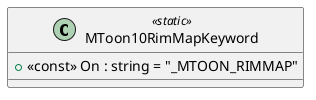 @startuml
class MToon10RimMapKeyword <<static>> {
    + <<const>> On : string = "_MTOON_RIMMAP"
}
@enduml
